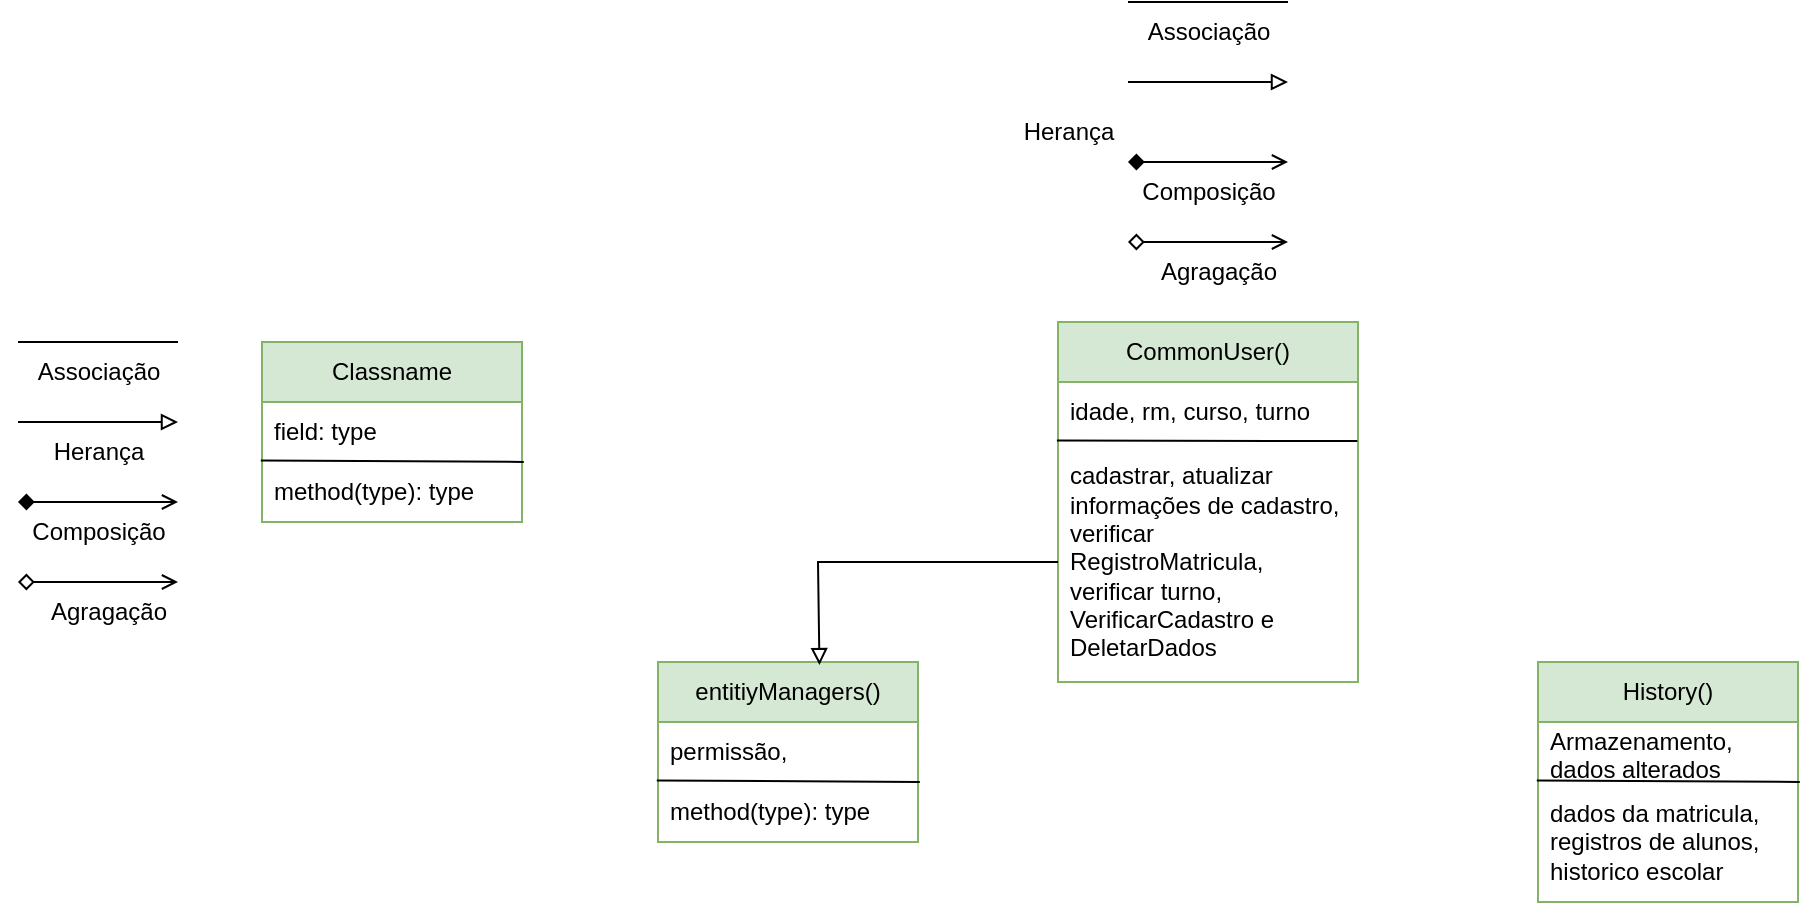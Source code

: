 <mxfile version="26.0.10">
  <diagram name="Página-1" id="Fa0pBficoDW8_0hbfPrk">
    <mxGraphModel dx="1491" dy="1747" grid="1" gridSize="10" guides="1" tooltips="1" connect="1" arrows="1" fold="1" page="1" pageScale="1" pageWidth="827" pageHeight="1169" math="0" shadow="0">
      <root>
        <mxCell id="0" />
        <mxCell id="1" parent="0" />
        <mxCell id="alecqfUQLZcdRN8JKTTm-1" value="" style="endArrow=open;html=1;rounded=0;strokeColor=default;startArrow=diamond;startFill=1;endFill=0;" edge="1" parent="1">
          <mxGeometry width="50" height="50" relative="1" as="geometry">
            <mxPoint x="-600" y="240" as="sourcePoint" />
            <mxPoint x="-520" y="240" as="targetPoint" />
          </mxGeometry>
        </mxCell>
        <mxCell id="alecqfUQLZcdRN8JKTTm-2" value="" style="endArrow=open;html=1;rounded=0;strokeColor=default;startArrow=diamond;startFill=0;endFill=0;" edge="1" parent="1">
          <mxGeometry width="50" height="50" relative="1" as="geometry">
            <mxPoint x="-600" y="280" as="sourcePoint" />
            <mxPoint x="-520" y="280" as="targetPoint" />
          </mxGeometry>
        </mxCell>
        <mxCell id="alecqfUQLZcdRN8JKTTm-3" value="" style="endArrow=block;html=1;rounded=0;endFill=0;" edge="1" parent="1">
          <mxGeometry width="50" height="50" relative="1" as="geometry">
            <mxPoint x="-600" y="200" as="sourcePoint" />
            <mxPoint x="-520" y="200" as="targetPoint" />
          </mxGeometry>
        </mxCell>
        <mxCell id="alecqfUQLZcdRN8JKTTm-4" value="" style="endArrow=none;html=1;rounded=0;endFill=0;startFill=0;" edge="1" parent="1">
          <mxGeometry width="50" height="50" relative="1" as="geometry">
            <mxPoint x="-600" y="160" as="sourcePoint" />
            <mxPoint x="-520" y="160" as="targetPoint" />
          </mxGeometry>
        </mxCell>
        <mxCell id="alecqfUQLZcdRN8JKTTm-5" value="Agragação" style="text;html=1;align=center;verticalAlign=middle;resizable=0;points=[];autosize=1;strokeColor=none;fillColor=none;" vertex="1" parent="1">
          <mxGeometry x="-595" y="280" width="80" height="30" as="geometry" />
        </mxCell>
        <mxCell id="alecqfUQLZcdRN8JKTTm-6" value="Herança" style="text;html=1;align=center;verticalAlign=middle;resizable=0;points=[];autosize=1;strokeColor=none;fillColor=none;" vertex="1" parent="1">
          <mxGeometry x="-595" y="200" width="70" height="30" as="geometry" />
        </mxCell>
        <mxCell id="alecqfUQLZcdRN8JKTTm-7" value="Composição" style="text;html=1;align=center;verticalAlign=middle;resizable=0;points=[];autosize=1;strokeColor=none;fillColor=none;" vertex="1" parent="1">
          <mxGeometry x="-605" y="240" width="90" height="30" as="geometry" />
        </mxCell>
        <mxCell id="alecqfUQLZcdRN8JKTTm-8" value="Associação" style="text;html=1;align=center;verticalAlign=middle;resizable=0;points=[];autosize=1;strokeColor=none;fillColor=none;" vertex="1" parent="1">
          <mxGeometry x="-600" y="160" width="80" height="30" as="geometry" />
        </mxCell>
        <mxCell id="alecqfUQLZcdRN8JKTTm-9" value="Classname" style="swimlane;fontStyle=0;childLayout=stackLayout;horizontal=1;startSize=30;horizontalStack=0;resizeParent=1;resizeParentMax=0;resizeLast=0;collapsible=1;marginBottom=0;whiteSpace=wrap;html=1;fillColor=#d5e8d4;strokeColor=#82b366;" vertex="1" parent="1">
          <mxGeometry x="-478" y="160" width="130" height="90" as="geometry" />
        </mxCell>
        <mxCell id="alecqfUQLZcdRN8JKTTm-10" value="field: type" style="text;align=left;verticalAlign=middle;spacingLeft=4;spacingRight=4;overflow=hidden;points=[[0,0.5],[1,0.5]];portConstraint=eastwest;rotatable=0;whiteSpace=wrap;html=1;strokeWidth=4;perimeterSpacing=1;" vertex="1" parent="alecqfUQLZcdRN8JKTTm-9">
          <mxGeometry y="30" width="130" height="30" as="geometry" />
        </mxCell>
        <mxCell id="alecqfUQLZcdRN8JKTTm-13" value="" style="endArrow=none;html=1;rounded=0;exitX=0.003;exitY=0.945;exitDx=0;exitDy=0;exitPerimeter=0;entryX=1.007;entryY=-0.002;entryDx=0;entryDy=0;entryPerimeter=0;" edge="1" parent="alecqfUQLZcdRN8JKTTm-9" source="alecqfUQLZcdRN8JKTTm-10">
          <mxGeometry width="50" height="50" relative="1" as="geometry">
            <mxPoint y="60.84" as="sourcePoint" />
            <mxPoint x="130.91" y="59.94" as="targetPoint" />
          </mxGeometry>
        </mxCell>
        <mxCell id="alecqfUQLZcdRN8JKTTm-12" value="method(type): type" style="text;strokeColor=none;fillColor=none;align=left;verticalAlign=middle;spacingLeft=4;spacingRight=4;overflow=hidden;points=[[0,0.5],[1,0.5]];portConstraint=eastwest;rotatable=0;whiteSpace=wrap;html=1;" vertex="1" parent="alecqfUQLZcdRN8JKTTm-9">
          <mxGeometry y="60" width="130" height="30" as="geometry" />
        </mxCell>
        <mxCell id="alecqfUQLZcdRN8JKTTm-21" value="entitiyManagers()" style="swimlane;fontStyle=0;childLayout=stackLayout;horizontal=1;startSize=30;horizontalStack=0;resizeParent=1;resizeParentMax=0;resizeLast=0;collapsible=1;marginBottom=0;whiteSpace=wrap;html=1;fillColor=#d5e8d4;strokeColor=#82b366;" vertex="1" parent="1">
          <mxGeometry x="-280" y="320" width="130" height="90" as="geometry" />
        </mxCell>
        <mxCell id="alecqfUQLZcdRN8JKTTm-22" value="permissão," style="text;align=left;verticalAlign=middle;spacingLeft=4;spacingRight=4;overflow=hidden;points=[[0,0.5],[1,0.5]];portConstraint=eastwest;rotatable=0;whiteSpace=wrap;html=1;strokeWidth=4;perimeterSpacing=1;" vertex="1" parent="alecqfUQLZcdRN8JKTTm-21">
          <mxGeometry y="30" width="130" height="30" as="geometry" />
        </mxCell>
        <mxCell id="alecqfUQLZcdRN8JKTTm-23" value="" style="endArrow=none;html=1;rounded=0;exitX=0.003;exitY=0.945;exitDx=0;exitDy=0;exitPerimeter=0;entryX=1.007;entryY=-0.002;entryDx=0;entryDy=0;entryPerimeter=0;" edge="1" parent="alecqfUQLZcdRN8JKTTm-21" source="alecqfUQLZcdRN8JKTTm-22">
          <mxGeometry width="50" height="50" relative="1" as="geometry">
            <mxPoint y="60.84" as="sourcePoint" />
            <mxPoint x="130.91" y="59.94" as="targetPoint" />
          </mxGeometry>
        </mxCell>
        <mxCell id="alecqfUQLZcdRN8JKTTm-24" value="method(type): type" style="text;strokeColor=none;fillColor=none;align=left;verticalAlign=middle;spacingLeft=4;spacingRight=4;overflow=hidden;points=[[0,0.5],[1,0.5]];portConstraint=eastwest;rotatable=0;whiteSpace=wrap;html=1;" vertex="1" parent="alecqfUQLZcdRN8JKTTm-21">
          <mxGeometry y="60" width="130" height="30" as="geometry" />
        </mxCell>
        <mxCell id="alecqfUQLZcdRN8JKTTm-43" value="" style="endArrow=open;html=1;rounded=0;strokeColor=default;startArrow=diamond;startFill=1;endFill=0;" edge="1" parent="1">
          <mxGeometry width="50" height="50" relative="1" as="geometry">
            <mxPoint x="-45" y="70" as="sourcePoint" />
            <mxPoint x="35" y="70" as="targetPoint" />
          </mxGeometry>
        </mxCell>
        <mxCell id="alecqfUQLZcdRN8JKTTm-44" value="" style="endArrow=open;html=1;rounded=0;strokeColor=default;startArrow=diamond;startFill=0;endFill=0;" edge="1" parent="1">
          <mxGeometry width="50" height="50" relative="1" as="geometry">
            <mxPoint x="-45" y="110" as="sourcePoint" />
            <mxPoint x="35" y="110" as="targetPoint" />
          </mxGeometry>
        </mxCell>
        <mxCell id="alecqfUQLZcdRN8JKTTm-45" value="" style="endArrow=block;html=1;rounded=0;endFill=0;" edge="1" parent="1">
          <mxGeometry width="50" height="50" relative="1" as="geometry">
            <mxPoint x="-45" y="30" as="sourcePoint" />
            <mxPoint x="35" y="30" as="targetPoint" />
          </mxGeometry>
        </mxCell>
        <mxCell id="alecqfUQLZcdRN8JKTTm-46" value="" style="endArrow=none;html=1;rounded=0;endFill=0;startFill=0;" edge="1" parent="1">
          <mxGeometry width="50" height="50" relative="1" as="geometry">
            <mxPoint x="-45" y="-10" as="sourcePoint" />
            <mxPoint x="35" y="-10" as="targetPoint" />
          </mxGeometry>
        </mxCell>
        <mxCell id="alecqfUQLZcdRN8JKTTm-47" value="Agragação" style="text;html=1;align=center;verticalAlign=middle;resizable=0;points=[];autosize=1;strokeColor=none;fillColor=none;" vertex="1" parent="1">
          <mxGeometry x="-40" y="110" width="80" height="30" as="geometry" />
        </mxCell>
        <mxCell id="alecqfUQLZcdRN8JKTTm-48" value="Herança" style="text;html=1;align=center;verticalAlign=middle;resizable=0;points=[];autosize=1;strokeColor=none;fillColor=none;" vertex="1" parent="1">
          <mxGeometry x="-110" y="40" width="70" height="30" as="geometry" />
        </mxCell>
        <mxCell id="alecqfUQLZcdRN8JKTTm-49" value="Composição" style="text;html=1;align=center;verticalAlign=middle;resizable=0;points=[];autosize=1;strokeColor=none;fillColor=none;" vertex="1" parent="1">
          <mxGeometry x="-50" y="70" width="90" height="30" as="geometry" />
        </mxCell>
        <mxCell id="alecqfUQLZcdRN8JKTTm-50" value="Associação" style="text;html=1;align=center;verticalAlign=middle;resizable=0;points=[];autosize=1;strokeColor=none;fillColor=none;" vertex="1" parent="1">
          <mxGeometry x="-45" y="-10" width="80" height="30" as="geometry" />
        </mxCell>
        <mxCell id="alecqfUQLZcdRN8JKTTm-51" value="CommonUser()" style="swimlane;fontStyle=0;childLayout=stackLayout;horizontal=1;startSize=30;horizontalStack=0;resizeParent=1;resizeParentMax=0;resizeLast=0;collapsible=1;marginBottom=0;whiteSpace=wrap;html=1;fillColor=#d5e8d4;strokeColor=#82b366;" vertex="1" parent="1">
          <mxGeometry x="-80" y="150" width="150" height="180" as="geometry" />
        </mxCell>
        <mxCell id="alecqfUQLZcdRN8JKTTm-52" value="idade, rm, curso, turno" style="text;align=left;verticalAlign=middle;spacingLeft=4;spacingRight=4;overflow=hidden;points=[[0,0.5],[1,0.5]];portConstraint=eastwest;rotatable=0;whiteSpace=wrap;html=1;strokeWidth=4;perimeterSpacing=1;" vertex="1" parent="alecqfUQLZcdRN8JKTTm-51">
          <mxGeometry y="30" width="150" height="30" as="geometry" />
        </mxCell>
        <mxCell id="alecqfUQLZcdRN8JKTTm-53" value="" style="endArrow=none;html=1;rounded=0;exitX=0.003;exitY=0.945;exitDx=0;exitDy=0;exitPerimeter=0;entryX=0.998;entryY=-0.004;entryDx=0;entryDy=0;entryPerimeter=0;" edge="1" parent="alecqfUQLZcdRN8JKTTm-51" source="alecqfUQLZcdRN8JKTTm-52" target="alecqfUQLZcdRN8JKTTm-54">
          <mxGeometry width="50" height="50" relative="1" as="geometry">
            <mxPoint y="60.84" as="sourcePoint" />
            <mxPoint x="130.91" y="59.94" as="targetPoint" />
          </mxGeometry>
        </mxCell>
        <mxCell id="alecqfUQLZcdRN8JKTTm-54" value="cadastrar, atualizar informações de cadastro, verificar RegistroMatricula, verificar turno, VerificarCadastro e DeletarDados" style="text;strokeColor=none;fillColor=none;align=left;verticalAlign=middle;spacingLeft=4;spacingRight=4;overflow=hidden;points=[[0,0.5],[1,0.5]];portConstraint=eastwest;rotatable=0;whiteSpace=wrap;html=1;" vertex="1" parent="alecqfUQLZcdRN8JKTTm-51">
          <mxGeometry y="60" width="150" height="120" as="geometry" />
        </mxCell>
        <mxCell id="alecqfUQLZcdRN8JKTTm-55" value="History()" style="swimlane;fontStyle=0;childLayout=stackLayout;horizontal=1;startSize=30;horizontalStack=0;resizeParent=1;resizeParentMax=0;resizeLast=0;collapsible=1;marginBottom=0;whiteSpace=wrap;html=1;fillColor=#d5e8d4;strokeColor=#82b366;" vertex="1" parent="1">
          <mxGeometry x="160" y="320" width="130" height="120" as="geometry" />
        </mxCell>
        <mxCell id="alecqfUQLZcdRN8JKTTm-56" value="Armazenamento, dados alterados" style="text;align=left;verticalAlign=middle;spacingLeft=4;spacingRight=4;overflow=hidden;points=[[0,0.5],[1,0.5]];portConstraint=eastwest;rotatable=0;whiteSpace=wrap;html=1;strokeWidth=4;perimeterSpacing=1;" vertex="1" parent="alecqfUQLZcdRN8JKTTm-55">
          <mxGeometry y="30" width="130" height="30" as="geometry" />
        </mxCell>
        <mxCell id="alecqfUQLZcdRN8JKTTm-57" value="" style="endArrow=none;html=1;rounded=0;exitX=0.003;exitY=0.945;exitDx=0;exitDy=0;exitPerimeter=0;entryX=1.007;entryY=-0.002;entryDx=0;entryDy=0;entryPerimeter=0;" edge="1" parent="alecqfUQLZcdRN8JKTTm-55" source="alecqfUQLZcdRN8JKTTm-56">
          <mxGeometry width="50" height="50" relative="1" as="geometry">
            <mxPoint y="60.84" as="sourcePoint" />
            <mxPoint x="130.91" y="59.94" as="targetPoint" />
          </mxGeometry>
        </mxCell>
        <mxCell id="alecqfUQLZcdRN8JKTTm-58" value="dados da matricula, registros de alunos, historico escolar" style="text;strokeColor=none;fillColor=none;align=left;verticalAlign=middle;spacingLeft=4;spacingRight=4;overflow=hidden;points=[[0,0.5],[1,0.5]];portConstraint=eastwest;rotatable=0;whiteSpace=wrap;html=1;" vertex="1" parent="alecqfUQLZcdRN8JKTTm-55">
          <mxGeometry y="60" width="130" height="60" as="geometry" />
        </mxCell>
        <mxCell id="alecqfUQLZcdRN8JKTTm-64" value="" style="endArrow=block;html=1;rounded=0;endFill=0;entryX=0.621;entryY=0.017;entryDx=0;entryDy=0;exitX=0;exitY=0.5;exitDx=0;exitDy=0;entryPerimeter=0;" edge="1" parent="1" source="alecqfUQLZcdRN8JKTTm-54" target="alecqfUQLZcdRN8JKTTm-21">
          <mxGeometry width="50" height="50" relative="1" as="geometry">
            <mxPoint x="-200" y="230" as="sourcePoint" />
            <mxPoint x="-120" y="230" as="targetPoint" />
            <Array as="points">
              <mxPoint x="-200" y="270" />
            </Array>
          </mxGeometry>
        </mxCell>
      </root>
    </mxGraphModel>
  </diagram>
</mxfile>
